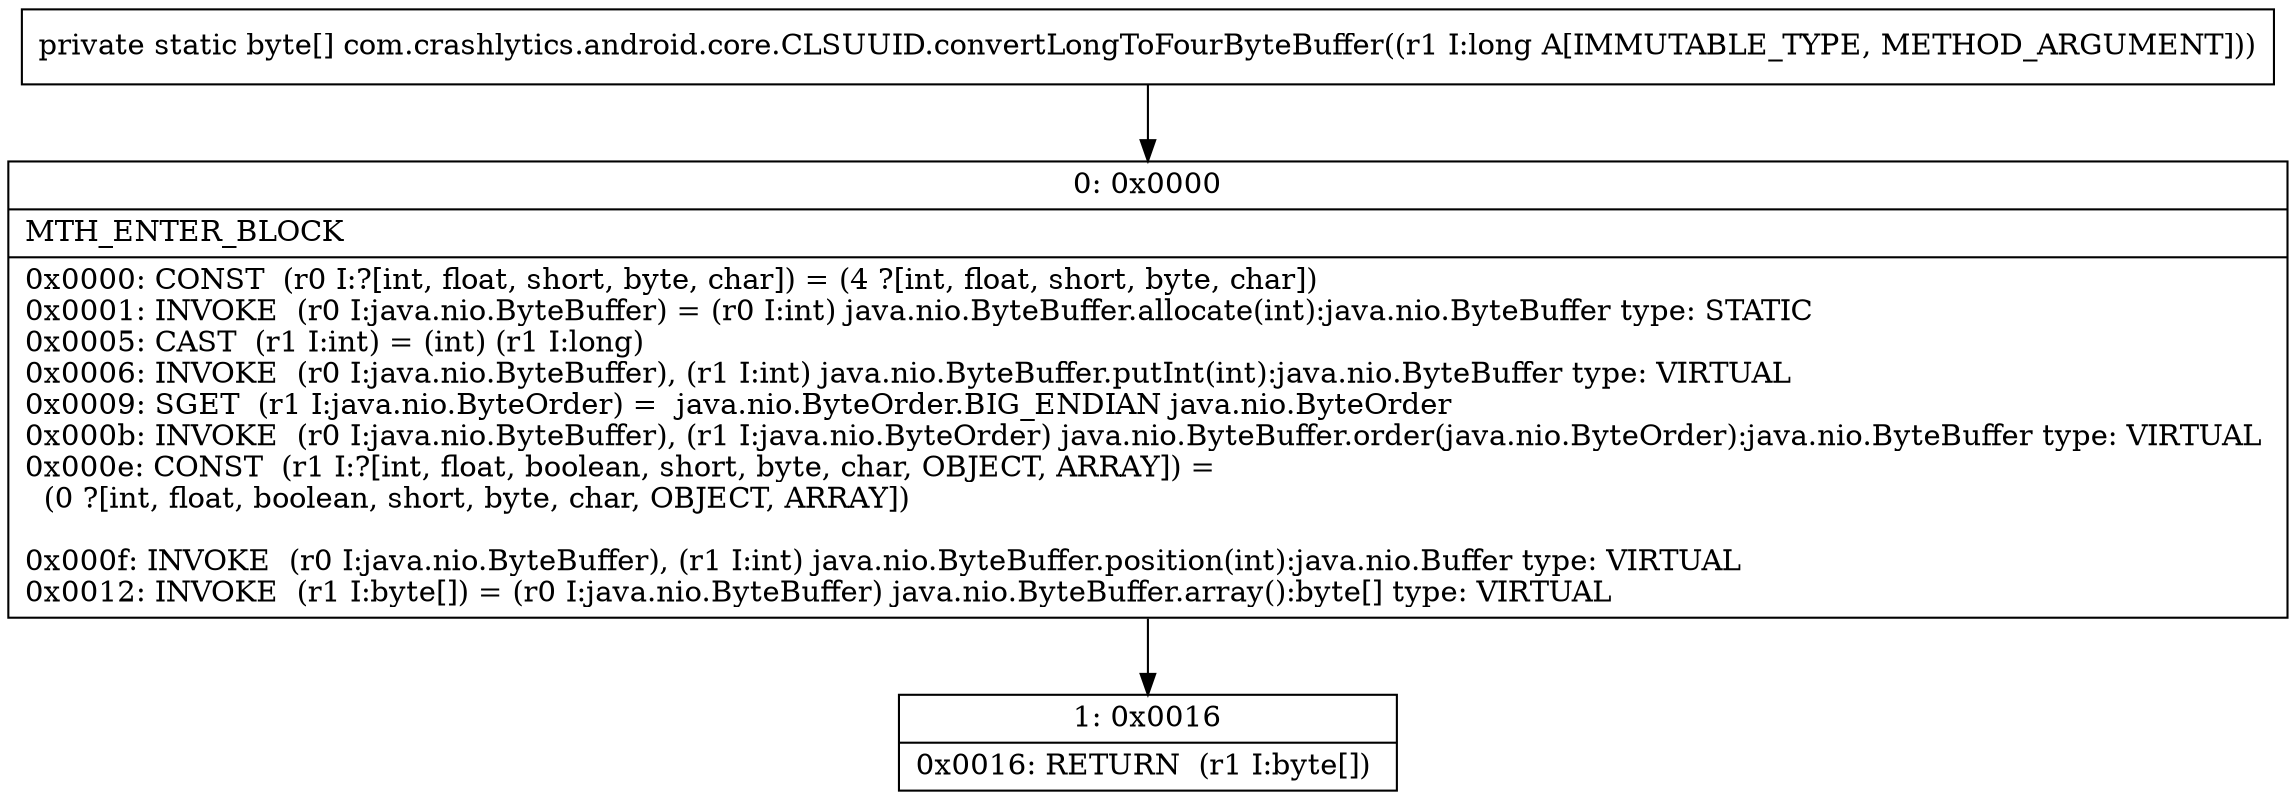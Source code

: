 digraph "CFG forcom.crashlytics.android.core.CLSUUID.convertLongToFourByteBuffer(J)[B" {
Node_0 [shape=record,label="{0\:\ 0x0000|MTH_ENTER_BLOCK\l|0x0000: CONST  (r0 I:?[int, float, short, byte, char]) = (4 ?[int, float, short, byte, char]) \l0x0001: INVOKE  (r0 I:java.nio.ByteBuffer) = (r0 I:int) java.nio.ByteBuffer.allocate(int):java.nio.ByteBuffer type: STATIC \l0x0005: CAST  (r1 I:int) = (int) (r1 I:long) \l0x0006: INVOKE  (r0 I:java.nio.ByteBuffer), (r1 I:int) java.nio.ByteBuffer.putInt(int):java.nio.ByteBuffer type: VIRTUAL \l0x0009: SGET  (r1 I:java.nio.ByteOrder) =  java.nio.ByteOrder.BIG_ENDIAN java.nio.ByteOrder \l0x000b: INVOKE  (r0 I:java.nio.ByteBuffer), (r1 I:java.nio.ByteOrder) java.nio.ByteBuffer.order(java.nio.ByteOrder):java.nio.ByteBuffer type: VIRTUAL \l0x000e: CONST  (r1 I:?[int, float, boolean, short, byte, char, OBJECT, ARRAY]) = \l  (0 ?[int, float, boolean, short, byte, char, OBJECT, ARRAY])\l \l0x000f: INVOKE  (r0 I:java.nio.ByteBuffer), (r1 I:int) java.nio.ByteBuffer.position(int):java.nio.Buffer type: VIRTUAL \l0x0012: INVOKE  (r1 I:byte[]) = (r0 I:java.nio.ByteBuffer) java.nio.ByteBuffer.array():byte[] type: VIRTUAL \l}"];
Node_1 [shape=record,label="{1\:\ 0x0016|0x0016: RETURN  (r1 I:byte[]) \l}"];
MethodNode[shape=record,label="{private static byte[] com.crashlytics.android.core.CLSUUID.convertLongToFourByteBuffer((r1 I:long A[IMMUTABLE_TYPE, METHOD_ARGUMENT])) }"];
MethodNode -> Node_0;
Node_0 -> Node_1;
}

